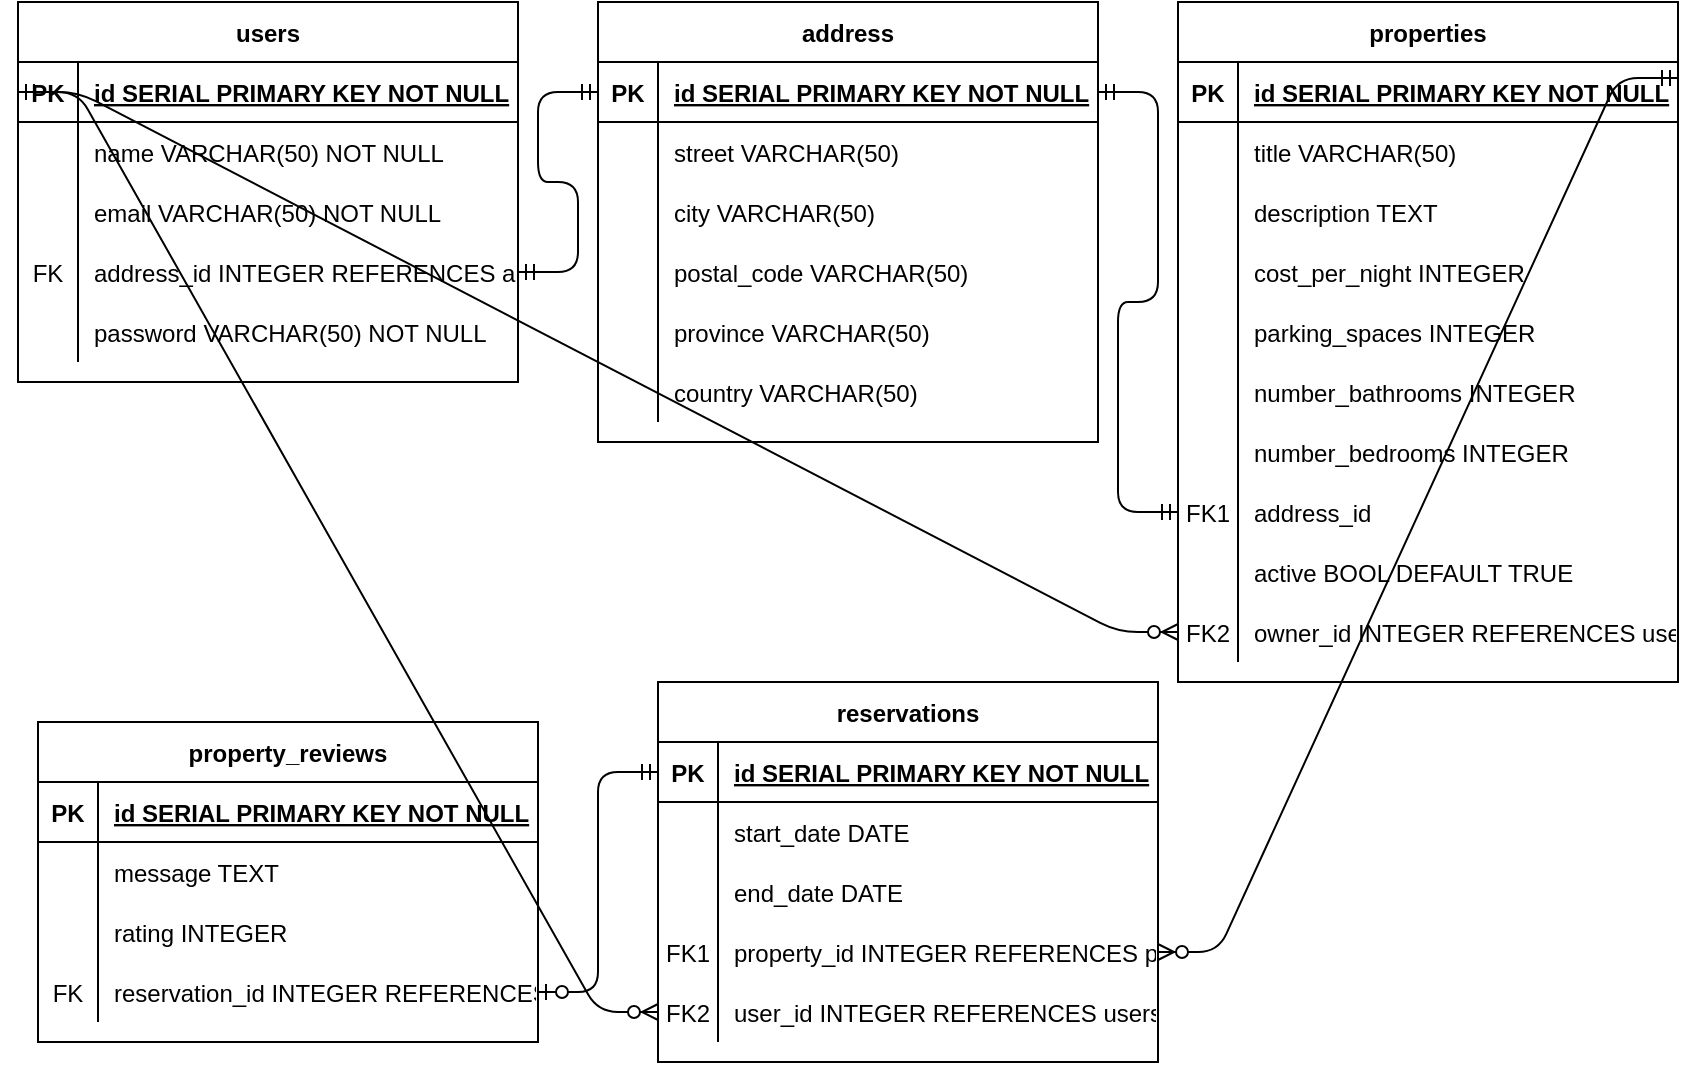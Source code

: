 <mxfile version="14.5.3" type="github">
  <diagram id="R2lEEEUBdFMjLlhIrx00" name="Page-1">
    <mxGraphModel dx="946" dy="543" grid="1" gridSize="10" guides="1" tooltips="1" connect="1" arrows="1" fold="1" page="1" pageScale="1" pageWidth="850" pageHeight="1100" math="0" shadow="0" extFonts="Permanent Marker^https://fonts.googleapis.com/css?family=Permanent+Marker">
      <root>
        <mxCell id="0" />
        <mxCell id="1" parent="0" />
        <mxCell id="C-vyLk0tnHw3VtMMgP7b-2" value="reservations" style="shape=table;startSize=30;container=1;collapsible=1;childLayout=tableLayout;fixedRows=1;rowLines=0;fontStyle=1;align=center;resizeLast=1;" parent="1" vertex="1">
          <mxGeometry x="330" y="370" width="250" height="190" as="geometry" />
        </mxCell>
        <mxCell id="C-vyLk0tnHw3VtMMgP7b-3" value="" style="shape=partialRectangle;collapsible=0;dropTarget=0;pointerEvents=0;fillColor=none;points=[[0,0.5],[1,0.5]];portConstraint=eastwest;top=0;left=0;right=0;bottom=1;" parent="C-vyLk0tnHw3VtMMgP7b-2" vertex="1">
          <mxGeometry y="30" width="250" height="30" as="geometry" />
        </mxCell>
        <mxCell id="C-vyLk0tnHw3VtMMgP7b-4" value="PK" style="shape=partialRectangle;overflow=hidden;connectable=0;fillColor=none;top=0;left=0;bottom=0;right=0;fontStyle=1;" parent="C-vyLk0tnHw3VtMMgP7b-3" vertex="1">
          <mxGeometry width="30" height="30" as="geometry" />
        </mxCell>
        <mxCell id="C-vyLk0tnHw3VtMMgP7b-5" value="id SERIAL PRIMARY KEY NOT NULL " style="shape=partialRectangle;overflow=hidden;connectable=0;fillColor=none;top=0;left=0;bottom=0;right=0;align=left;spacingLeft=6;fontStyle=5;" parent="C-vyLk0tnHw3VtMMgP7b-3" vertex="1">
          <mxGeometry x="30" width="220" height="30" as="geometry" />
        </mxCell>
        <mxCell id="C-vyLk0tnHw3VtMMgP7b-6" value="" style="shape=partialRectangle;collapsible=0;dropTarget=0;pointerEvents=0;fillColor=none;points=[[0,0.5],[1,0.5]];portConstraint=eastwest;top=0;left=0;right=0;bottom=0;" parent="C-vyLk0tnHw3VtMMgP7b-2" vertex="1">
          <mxGeometry y="60" width="250" height="30" as="geometry" />
        </mxCell>
        <mxCell id="C-vyLk0tnHw3VtMMgP7b-7" value="" style="shape=partialRectangle;overflow=hidden;connectable=0;fillColor=none;top=0;left=0;bottom=0;right=0;" parent="C-vyLk0tnHw3VtMMgP7b-6" vertex="1">
          <mxGeometry width="30" height="30" as="geometry" />
        </mxCell>
        <mxCell id="C-vyLk0tnHw3VtMMgP7b-8" value="start_date DATE" style="shape=partialRectangle;overflow=hidden;connectable=0;fillColor=none;top=0;left=0;bottom=0;right=0;align=left;spacingLeft=6;" parent="C-vyLk0tnHw3VtMMgP7b-6" vertex="1">
          <mxGeometry x="30" width="220" height="30" as="geometry" />
        </mxCell>
        <mxCell id="C-vyLk0tnHw3VtMMgP7b-9" value="" style="shape=partialRectangle;collapsible=0;dropTarget=0;pointerEvents=0;fillColor=none;points=[[0,0.5],[1,0.5]];portConstraint=eastwest;top=0;left=0;right=0;bottom=0;" parent="C-vyLk0tnHw3VtMMgP7b-2" vertex="1">
          <mxGeometry y="90" width="250" height="30" as="geometry" />
        </mxCell>
        <mxCell id="C-vyLk0tnHw3VtMMgP7b-10" value="" style="shape=partialRectangle;overflow=hidden;connectable=0;fillColor=none;top=0;left=0;bottom=0;right=0;" parent="C-vyLk0tnHw3VtMMgP7b-9" vertex="1">
          <mxGeometry width="30" height="30" as="geometry" />
        </mxCell>
        <mxCell id="C-vyLk0tnHw3VtMMgP7b-11" value="end_date DATE" style="shape=partialRectangle;overflow=hidden;connectable=0;fillColor=none;top=0;left=0;bottom=0;right=0;align=left;spacingLeft=6;" parent="C-vyLk0tnHw3VtMMgP7b-9" vertex="1">
          <mxGeometry x="30" width="220" height="30" as="geometry" />
        </mxCell>
        <mxCell id="F5t9OYKR3TCQubQEr5iL-60" value="" style="shape=partialRectangle;collapsible=0;dropTarget=0;pointerEvents=0;fillColor=none;points=[[0,0.5],[1,0.5]];portConstraint=eastwest;top=0;left=0;right=0;bottom=0;" vertex="1" parent="C-vyLk0tnHw3VtMMgP7b-2">
          <mxGeometry y="120" width="250" height="30" as="geometry" />
        </mxCell>
        <mxCell id="F5t9OYKR3TCQubQEr5iL-61" value="FK1" style="shape=partialRectangle;overflow=hidden;connectable=0;fillColor=none;top=0;left=0;bottom=0;right=0;" vertex="1" parent="F5t9OYKR3TCQubQEr5iL-60">
          <mxGeometry width="30" height="30" as="geometry" />
        </mxCell>
        <mxCell id="F5t9OYKR3TCQubQEr5iL-62" value="property_id INTEGER REFERENCES properties(id) ON DELETE CASCADE" style="shape=partialRectangle;overflow=hidden;connectable=0;fillColor=none;top=0;left=0;bottom=0;right=0;align=left;spacingLeft=6;" vertex="1" parent="F5t9OYKR3TCQubQEr5iL-60">
          <mxGeometry x="30" width="220" height="30" as="geometry" />
        </mxCell>
        <mxCell id="F5t9OYKR3TCQubQEr5iL-63" value="" style="shape=partialRectangle;collapsible=0;dropTarget=0;pointerEvents=0;fillColor=none;points=[[0,0.5],[1,0.5]];portConstraint=eastwest;top=0;left=0;right=0;bottom=0;" vertex="1" parent="C-vyLk0tnHw3VtMMgP7b-2">
          <mxGeometry y="150" width="250" height="30" as="geometry" />
        </mxCell>
        <mxCell id="F5t9OYKR3TCQubQEr5iL-64" value="FK2" style="shape=partialRectangle;overflow=hidden;connectable=0;fillColor=none;top=0;left=0;bottom=0;right=0;" vertex="1" parent="F5t9OYKR3TCQubQEr5iL-63">
          <mxGeometry width="30" height="30" as="geometry" />
        </mxCell>
        <mxCell id="F5t9OYKR3TCQubQEr5iL-65" value="user_id INTEGER REFERENCES users(id) ON DELETE CASCADE" style="shape=partialRectangle;overflow=hidden;connectable=0;fillColor=none;top=0;left=0;bottom=0;right=0;align=left;spacingLeft=6;" vertex="1" parent="F5t9OYKR3TCQubQEr5iL-63">
          <mxGeometry x="30" width="220" height="30" as="geometry" />
        </mxCell>
        <mxCell id="C-vyLk0tnHw3VtMMgP7b-13" value="properties" style="shape=table;startSize=30;container=1;collapsible=1;childLayout=tableLayout;fixedRows=1;rowLines=0;fontStyle=1;align=center;resizeLast=1;" parent="1" vertex="1">
          <mxGeometry x="590" y="30" width="250" height="340" as="geometry" />
        </mxCell>
        <mxCell id="C-vyLk0tnHw3VtMMgP7b-14" value="" style="shape=partialRectangle;collapsible=0;dropTarget=0;pointerEvents=0;fillColor=none;points=[[0,0.5],[1,0.5]];portConstraint=eastwest;top=0;left=0;right=0;bottom=1;" parent="C-vyLk0tnHw3VtMMgP7b-13" vertex="1">
          <mxGeometry y="30" width="250" height="30" as="geometry" />
        </mxCell>
        <mxCell id="C-vyLk0tnHw3VtMMgP7b-15" value="PK" style="shape=partialRectangle;overflow=hidden;connectable=0;fillColor=none;top=0;left=0;bottom=0;right=0;fontStyle=1;" parent="C-vyLk0tnHw3VtMMgP7b-14" vertex="1">
          <mxGeometry width="30" height="30" as="geometry" />
        </mxCell>
        <mxCell id="C-vyLk0tnHw3VtMMgP7b-16" value="id SERIAL PRIMARY KEY NOT NULL " style="shape=partialRectangle;overflow=hidden;connectable=0;fillColor=none;top=0;left=0;bottom=0;right=0;align=left;spacingLeft=6;fontStyle=5;" parent="C-vyLk0tnHw3VtMMgP7b-14" vertex="1">
          <mxGeometry x="30" width="220" height="30" as="geometry" />
        </mxCell>
        <mxCell id="C-vyLk0tnHw3VtMMgP7b-17" value="" style="shape=partialRectangle;collapsible=0;dropTarget=0;pointerEvents=0;fillColor=none;points=[[0,0.5],[1,0.5]];portConstraint=eastwest;top=0;left=0;right=0;bottom=0;" parent="C-vyLk0tnHw3VtMMgP7b-13" vertex="1">
          <mxGeometry y="60" width="250" height="30" as="geometry" />
        </mxCell>
        <mxCell id="C-vyLk0tnHw3VtMMgP7b-18" value="" style="shape=partialRectangle;overflow=hidden;connectable=0;fillColor=none;top=0;left=0;bottom=0;right=0;" parent="C-vyLk0tnHw3VtMMgP7b-17" vertex="1">
          <mxGeometry width="30" height="30" as="geometry" />
        </mxCell>
        <mxCell id="C-vyLk0tnHw3VtMMgP7b-19" value="title VARCHAR(50)" style="shape=partialRectangle;overflow=hidden;connectable=0;fillColor=none;top=0;left=0;bottom=0;right=0;align=left;spacingLeft=6;" parent="C-vyLk0tnHw3VtMMgP7b-17" vertex="1">
          <mxGeometry x="30" width="220" height="30" as="geometry" />
        </mxCell>
        <mxCell id="C-vyLk0tnHw3VtMMgP7b-20" value="" style="shape=partialRectangle;collapsible=0;dropTarget=0;pointerEvents=0;fillColor=none;points=[[0,0.5],[1,0.5]];portConstraint=eastwest;top=0;left=0;right=0;bottom=0;" parent="C-vyLk0tnHw3VtMMgP7b-13" vertex="1">
          <mxGeometry y="90" width="250" height="30" as="geometry" />
        </mxCell>
        <mxCell id="C-vyLk0tnHw3VtMMgP7b-21" value="" style="shape=partialRectangle;overflow=hidden;connectable=0;fillColor=none;top=0;left=0;bottom=0;right=0;" parent="C-vyLk0tnHw3VtMMgP7b-20" vertex="1">
          <mxGeometry width="30" height="30" as="geometry" />
        </mxCell>
        <mxCell id="C-vyLk0tnHw3VtMMgP7b-22" value="description TEXT" style="shape=partialRectangle;overflow=hidden;connectable=0;fillColor=none;top=0;left=0;bottom=0;right=0;align=left;spacingLeft=6;" parent="C-vyLk0tnHw3VtMMgP7b-20" vertex="1">
          <mxGeometry x="30" width="220" height="30" as="geometry" />
        </mxCell>
        <mxCell id="F5t9OYKR3TCQubQEr5iL-39" value="" style="shape=partialRectangle;collapsible=0;dropTarget=0;pointerEvents=0;fillColor=none;points=[[0,0.5],[1,0.5]];portConstraint=eastwest;top=0;left=0;right=0;bottom=0;" vertex="1" parent="C-vyLk0tnHw3VtMMgP7b-13">
          <mxGeometry y="120" width="250" height="30" as="geometry" />
        </mxCell>
        <mxCell id="F5t9OYKR3TCQubQEr5iL-40" value="" style="shape=partialRectangle;overflow=hidden;connectable=0;fillColor=none;top=0;left=0;bottom=0;right=0;" vertex="1" parent="F5t9OYKR3TCQubQEr5iL-39">
          <mxGeometry width="30" height="30" as="geometry" />
        </mxCell>
        <mxCell id="F5t9OYKR3TCQubQEr5iL-41" value="cost_per_night INTEGER" style="shape=partialRectangle;overflow=hidden;connectable=0;fillColor=none;top=0;left=0;bottom=0;right=0;align=left;spacingLeft=6;" vertex="1" parent="F5t9OYKR3TCQubQEr5iL-39">
          <mxGeometry x="30" width="220" height="30" as="geometry" />
        </mxCell>
        <mxCell id="F5t9OYKR3TCQubQEr5iL-42" value="" style="shape=partialRectangle;collapsible=0;dropTarget=0;pointerEvents=0;fillColor=none;points=[[0,0.5],[1,0.5]];portConstraint=eastwest;top=0;left=0;right=0;bottom=0;" vertex="1" parent="C-vyLk0tnHw3VtMMgP7b-13">
          <mxGeometry y="150" width="250" height="30" as="geometry" />
        </mxCell>
        <mxCell id="F5t9OYKR3TCQubQEr5iL-43" value="" style="shape=partialRectangle;overflow=hidden;connectable=0;fillColor=none;top=0;left=0;bottom=0;right=0;" vertex="1" parent="F5t9OYKR3TCQubQEr5iL-42">
          <mxGeometry width="30" height="30" as="geometry" />
        </mxCell>
        <mxCell id="F5t9OYKR3TCQubQEr5iL-44" value="parking_spaces INTEGER" style="shape=partialRectangle;overflow=hidden;connectable=0;fillColor=none;top=0;left=0;bottom=0;right=0;align=left;spacingLeft=6;" vertex="1" parent="F5t9OYKR3TCQubQEr5iL-42">
          <mxGeometry x="30" width="220" height="30" as="geometry" />
        </mxCell>
        <mxCell id="F5t9OYKR3TCQubQEr5iL-45" value="" style="shape=partialRectangle;collapsible=0;dropTarget=0;pointerEvents=0;fillColor=none;points=[[0,0.5],[1,0.5]];portConstraint=eastwest;top=0;left=0;right=0;bottom=0;" vertex="1" parent="C-vyLk0tnHw3VtMMgP7b-13">
          <mxGeometry y="180" width="250" height="30" as="geometry" />
        </mxCell>
        <mxCell id="F5t9OYKR3TCQubQEr5iL-46" value="" style="shape=partialRectangle;overflow=hidden;connectable=0;fillColor=none;top=0;left=0;bottom=0;right=0;" vertex="1" parent="F5t9OYKR3TCQubQEr5iL-45">
          <mxGeometry width="30" height="30" as="geometry" />
        </mxCell>
        <mxCell id="F5t9OYKR3TCQubQEr5iL-47" value="number_bathrooms INTEGER" style="shape=partialRectangle;overflow=hidden;connectable=0;fillColor=none;top=0;left=0;bottom=0;right=0;align=left;spacingLeft=6;" vertex="1" parent="F5t9OYKR3TCQubQEr5iL-45">
          <mxGeometry x="30" width="220" height="30" as="geometry" />
        </mxCell>
        <mxCell id="F5t9OYKR3TCQubQEr5iL-48" value="" style="shape=partialRectangle;collapsible=0;dropTarget=0;pointerEvents=0;fillColor=none;points=[[0,0.5],[1,0.5]];portConstraint=eastwest;top=0;left=0;right=0;bottom=0;" vertex="1" parent="C-vyLk0tnHw3VtMMgP7b-13">
          <mxGeometry y="210" width="250" height="30" as="geometry" />
        </mxCell>
        <mxCell id="F5t9OYKR3TCQubQEr5iL-49" value="" style="shape=partialRectangle;overflow=hidden;connectable=0;fillColor=none;top=0;left=0;bottom=0;right=0;" vertex="1" parent="F5t9OYKR3TCQubQEr5iL-48">
          <mxGeometry width="30" height="30" as="geometry" />
        </mxCell>
        <mxCell id="F5t9OYKR3TCQubQEr5iL-50" value="number_bedrooms INTEGER" style="shape=partialRectangle;overflow=hidden;connectable=0;fillColor=none;top=0;left=0;bottom=0;right=0;align=left;spacingLeft=6;" vertex="1" parent="F5t9OYKR3TCQubQEr5iL-48">
          <mxGeometry x="30" width="220" height="30" as="geometry" />
        </mxCell>
        <mxCell id="F5t9OYKR3TCQubQEr5iL-51" value="" style="shape=partialRectangle;collapsible=0;dropTarget=0;pointerEvents=0;fillColor=none;points=[[0,0.5],[1,0.5]];portConstraint=eastwest;top=0;left=0;right=0;bottom=0;" vertex="1" parent="C-vyLk0tnHw3VtMMgP7b-13">
          <mxGeometry y="240" width="250" height="30" as="geometry" />
        </mxCell>
        <mxCell id="F5t9OYKR3TCQubQEr5iL-52" value="FK1" style="shape=partialRectangle;overflow=hidden;connectable=0;fillColor=none;top=0;left=0;bottom=0;right=0;" vertex="1" parent="F5t9OYKR3TCQubQEr5iL-51">
          <mxGeometry width="30" height="30" as="geometry" />
        </mxCell>
        <mxCell id="F5t9OYKR3TCQubQEr5iL-53" value="address_id" style="shape=partialRectangle;overflow=hidden;connectable=0;fillColor=none;top=0;left=0;bottom=0;right=0;align=left;spacingLeft=6;" vertex="1" parent="F5t9OYKR3TCQubQEr5iL-51">
          <mxGeometry x="30" width="220" height="30" as="geometry" />
        </mxCell>
        <mxCell id="F5t9OYKR3TCQubQEr5iL-54" value="" style="shape=partialRectangle;collapsible=0;dropTarget=0;pointerEvents=0;fillColor=none;points=[[0,0.5],[1,0.5]];portConstraint=eastwest;top=0;left=0;right=0;bottom=0;" vertex="1" parent="C-vyLk0tnHw3VtMMgP7b-13">
          <mxGeometry y="270" width="250" height="30" as="geometry" />
        </mxCell>
        <mxCell id="F5t9OYKR3TCQubQEr5iL-55" value="" style="shape=partialRectangle;overflow=hidden;connectable=0;fillColor=none;top=0;left=0;bottom=0;right=0;" vertex="1" parent="F5t9OYKR3TCQubQEr5iL-54">
          <mxGeometry width="30" height="30" as="geometry" />
        </mxCell>
        <mxCell id="F5t9OYKR3TCQubQEr5iL-56" value="active BOOL DEFAULT TRUE" style="shape=partialRectangle;overflow=hidden;connectable=0;fillColor=none;top=0;left=0;bottom=0;right=0;align=left;spacingLeft=6;" vertex="1" parent="F5t9OYKR3TCQubQEr5iL-54">
          <mxGeometry x="30" width="220" height="30" as="geometry" />
        </mxCell>
        <mxCell id="F5t9OYKR3TCQubQEr5iL-57" value="" style="shape=partialRectangle;collapsible=0;dropTarget=0;pointerEvents=0;fillColor=none;points=[[0,0.5],[1,0.5]];portConstraint=eastwest;top=0;left=0;right=0;bottom=0;" vertex="1" parent="C-vyLk0tnHw3VtMMgP7b-13">
          <mxGeometry y="300" width="250" height="30" as="geometry" />
        </mxCell>
        <mxCell id="F5t9OYKR3TCQubQEr5iL-58" value="FK2" style="shape=partialRectangle;overflow=hidden;connectable=0;fillColor=none;top=0;left=0;bottom=0;right=0;" vertex="1" parent="F5t9OYKR3TCQubQEr5iL-57">
          <mxGeometry width="30" height="30" as="geometry" />
        </mxCell>
        <mxCell id="F5t9OYKR3TCQubQEr5iL-59" value="owner_id INTEGER REFERENCES users(id) ON DELETE CASCADE" style="shape=partialRectangle;overflow=hidden;connectable=0;fillColor=none;top=0;left=0;bottom=0;right=0;align=left;spacingLeft=6;" vertex="1" parent="F5t9OYKR3TCQubQEr5iL-57">
          <mxGeometry x="30" width="220" height="30" as="geometry" />
        </mxCell>
        <mxCell id="C-vyLk0tnHw3VtMMgP7b-23" value="users" style="shape=table;startSize=30;container=1;collapsible=1;childLayout=tableLayout;fixedRows=1;rowLines=0;fontStyle=1;align=center;resizeLast=1;" parent="1" vertex="1">
          <mxGeometry x="10" y="30" width="250" height="190" as="geometry" />
        </mxCell>
        <mxCell id="C-vyLk0tnHw3VtMMgP7b-24" value="" style="shape=partialRectangle;collapsible=0;dropTarget=0;pointerEvents=0;fillColor=none;points=[[0,0.5],[1,0.5]];portConstraint=eastwest;top=0;left=0;right=0;bottom=1;" parent="C-vyLk0tnHw3VtMMgP7b-23" vertex="1">
          <mxGeometry y="30" width="250" height="30" as="geometry" />
        </mxCell>
        <mxCell id="C-vyLk0tnHw3VtMMgP7b-25" value="PK" style="shape=partialRectangle;overflow=hidden;connectable=0;fillColor=none;top=0;left=0;bottom=0;right=0;fontStyle=1;" parent="C-vyLk0tnHw3VtMMgP7b-24" vertex="1">
          <mxGeometry width="30" height="30" as="geometry" />
        </mxCell>
        <mxCell id="C-vyLk0tnHw3VtMMgP7b-26" value="id SERIAL PRIMARY KEY NOT NULL " style="shape=partialRectangle;overflow=hidden;connectable=0;fillColor=none;top=0;left=0;bottom=0;right=0;align=left;spacingLeft=6;fontStyle=5;" parent="C-vyLk0tnHw3VtMMgP7b-24" vertex="1">
          <mxGeometry x="30" width="220" height="30" as="geometry" />
        </mxCell>
        <mxCell id="C-vyLk0tnHw3VtMMgP7b-27" value="" style="shape=partialRectangle;collapsible=0;dropTarget=0;pointerEvents=0;fillColor=none;points=[[0,0.5],[1,0.5]];portConstraint=eastwest;top=0;left=0;right=0;bottom=0;" parent="C-vyLk0tnHw3VtMMgP7b-23" vertex="1">
          <mxGeometry y="60" width="250" height="30" as="geometry" />
        </mxCell>
        <mxCell id="C-vyLk0tnHw3VtMMgP7b-28" value="" style="shape=partialRectangle;overflow=hidden;connectable=0;fillColor=none;top=0;left=0;bottom=0;right=0;" parent="C-vyLk0tnHw3VtMMgP7b-27" vertex="1">
          <mxGeometry width="30" height="30" as="geometry" />
        </mxCell>
        <mxCell id="C-vyLk0tnHw3VtMMgP7b-29" value="name VARCHAR(50) NOT NULL" style="shape=partialRectangle;overflow=hidden;connectable=0;fillColor=none;top=0;left=0;bottom=0;right=0;align=left;spacingLeft=6;" parent="C-vyLk0tnHw3VtMMgP7b-27" vertex="1">
          <mxGeometry x="30" width="220" height="30" as="geometry" />
        </mxCell>
        <mxCell id="F5t9OYKR3TCQubQEr5iL-8" value="" style="shape=partialRectangle;collapsible=0;dropTarget=0;pointerEvents=0;fillColor=none;points=[[0,0.5],[1,0.5]];portConstraint=eastwest;top=0;left=0;right=0;bottom=0;" vertex="1" parent="C-vyLk0tnHw3VtMMgP7b-23">
          <mxGeometry y="90" width="250" height="30" as="geometry" />
        </mxCell>
        <mxCell id="F5t9OYKR3TCQubQEr5iL-9" value="" style="shape=partialRectangle;overflow=hidden;connectable=0;fillColor=none;top=0;left=0;bottom=0;right=0;" vertex="1" parent="F5t9OYKR3TCQubQEr5iL-8">
          <mxGeometry width="30" height="30" as="geometry" />
        </mxCell>
        <mxCell id="F5t9OYKR3TCQubQEr5iL-10" value="email VARCHAR(50) NOT NULL" style="shape=partialRectangle;overflow=hidden;connectable=0;fillColor=none;top=0;left=0;bottom=0;right=0;align=left;spacingLeft=6;" vertex="1" parent="F5t9OYKR3TCQubQEr5iL-8">
          <mxGeometry x="30" width="220" height="30" as="geometry" />
        </mxCell>
        <mxCell id="F5t9OYKR3TCQubQEr5iL-11" value="" style="shape=partialRectangle;collapsible=0;dropTarget=0;pointerEvents=0;fillColor=none;points=[[0,0.5],[1,0.5]];portConstraint=eastwest;top=0;left=0;right=0;bottom=0;" vertex="1" parent="C-vyLk0tnHw3VtMMgP7b-23">
          <mxGeometry y="120" width="250" height="30" as="geometry" />
        </mxCell>
        <mxCell id="F5t9OYKR3TCQubQEr5iL-12" value="FK" style="shape=partialRectangle;overflow=hidden;connectable=0;fillColor=none;top=0;left=0;bottom=0;right=0;" vertex="1" parent="F5t9OYKR3TCQubQEr5iL-11">
          <mxGeometry width="30" height="30" as="geometry" />
        </mxCell>
        <mxCell id="F5t9OYKR3TCQubQEr5iL-13" value="address_id INTEGER REFERENCES address(id) ON DELETE CASCADE" style="shape=partialRectangle;overflow=hidden;connectable=0;fillColor=none;top=0;left=0;bottom=0;right=0;align=left;spacingLeft=6;" vertex="1" parent="F5t9OYKR3TCQubQEr5iL-11">
          <mxGeometry x="30" width="220" height="30" as="geometry" />
        </mxCell>
        <mxCell id="F5t9OYKR3TCQubQEr5iL-14" value="" style="shape=partialRectangle;collapsible=0;dropTarget=0;pointerEvents=0;fillColor=none;points=[[0,0.5],[1,0.5]];portConstraint=eastwest;top=0;left=0;right=0;bottom=0;" vertex="1" parent="C-vyLk0tnHw3VtMMgP7b-23">
          <mxGeometry y="150" width="250" height="30" as="geometry" />
        </mxCell>
        <mxCell id="F5t9OYKR3TCQubQEr5iL-15" value="" style="shape=partialRectangle;overflow=hidden;connectable=0;fillColor=none;top=0;left=0;bottom=0;right=0;" vertex="1" parent="F5t9OYKR3TCQubQEr5iL-14">
          <mxGeometry width="30" height="30" as="geometry" />
        </mxCell>
        <mxCell id="F5t9OYKR3TCQubQEr5iL-16" value="password VARCHAR(50) NOT NULL" style="shape=partialRectangle;overflow=hidden;connectable=0;fillColor=none;top=0;left=0;bottom=0;right=0;align=left;spacingLeft=6;" vertex="1" parent="F5t9OYKR3TCQubQEr5iL-14">
          <mxGeometry x="30" width="220" height="30" as="geometry" />
        </mxCell>
        <mxCell id="F5t9OYKR3TCQubQEr5iL-1" value="property_reviews" style="shape=table;startSize=30;container=1;collapsible=1;childLayout=tableLayout;fixedRows=1;rowLines=0;fontStyle=1;align=center;resizeLast=1;" vertex="1" parent="1">
          <mxGeometry x="20" y="390" width="250" height="160" as="geometry" />
        </mxCell>
        <mxCell id="F5t9OYKR3TCQubQEr5iL-2" value="" style="shape=partialRectangle;collapsible=0;dropTarget=0;pointerEvents=0;fillColor=none;points=[[0,0.5],[1,0.5]];portConstraint=eastwest;top=0;left=0;right=0;bottom=1;" vertex="1" parent="F5t9OYKR3TCQubQEr5iL-1">
          <mxGeometry y="30" width="250" height="30" as="geometry" />
        </mxCell>
        <mxCell id="F5t9OYKR3TCQubQEr5iL-3" value="PK" style="shape=partialRectangle;overflow=hidden;connectable=0;fillColor=none;top=0;left=0;bottom=0;right=0;fontStyle=1;" vertex="1" parent="F5t9OYKR3TCQubQEr5iL-2">
          <mxGeometry width="30" height="30" as="geometry" />
        </mxCell>
        <mxCell id="F5t9OYKR3TCQubQEr5iL-4" value="id SERIAL PRIMARY KEY NOT NULL " style="shape=partialRectangle;overflow=hidden;connectable=0;fillColor=none;top=0;left=0;bottom=0;right=0;align=left;spacingLeft=6;fontStyle=5;" vertex="1" parent="F5t9OYKR3TCQubQEr5iL-2">
          <mxGeometry x="30" width="220" height="30" as="geometry" />
        </mxCell>
        <mxCell id="F5t9OYKR3TCQubQEr5iL-5" value="" style="shape=partialRectangle;collapsible=0;dropTarget=0;pointerEvents=0;fillColor=none;points=[[0,0.5],[1,0.5]];portConstraint=eastwest;top=0;left=0;right=0;bottom=0;" vertex="1" parent="F5t9OYKR3TCQubQEr5iL-1">
          <mxGeometry y="60" width="250" height="30" as="geometry" />
        </mxCell>
        <mxCell id="F5t9OYKR3TCQubQEr5iL-6" value="" style="shape=partialRectangle;overflow=hidden;connectable=0;fillColor=none;top=0;left=0;bottom=0;right=0;" vertex="1" parent="F5t9OYKR3TCQubQEr5iL-5">
          <mxGeometry width="30" height="30" as="geometry" />
        </mxCell>
        <mxCell id="F5t9OYKR3TCQubQEr5iL-7" value="message TEXT" style="shape=partialRectangle;overflow=hidden;connectable=0;fillColor=none;top=0;left=0;bottom=0;right=0;align=left;spacingLeft=6;" vertex="1" parent="F5t9OYKR3TCQubQEr5iL-5">
          <mxGeometry x="30" width="220" height="30" as="geometry" />
        </mxCell>
        <mxCell id="F5t9OYKR3TCQubQEr5iL-66" value="" style="shape=partialRectangle;collapsible=0;dropTarget=0;pointerEvents=0;fillColor=none;points=[[0,0.5],[1,0.5]];portConstraint=eastwest;top=0;left=0;right=0;bottom=0;" vertex="1" parent="F5t9OYKR3TCQubQEr5iL-1">
          <mxGeometry y="90" width="250" height="30" as="geometry" />
        </mxCell>
        <mxCell id="F5t9OYKR3TCQubQEr5iL-67" value="" style="shape=partialRectangle;overflow=hidden;connectable=0;fillColor=none;top=0;left=0;bottom=0;right=0;" vertex="1" parent="F5t9OYKR3TCQubQEr5iL-66">
          <mxGeometry width="30" height="30" as="geometry" />
        </mxCell>
        <mxCell id="F5t9OYKR3TCQubQEr5iL-68" value="rating INTEGER" style="shape=partialRectangle;overflow=hidden;connectable=0;fillColor=none;top=0;left=0;bottom=0;right=0;align=left;spacingLeft=6;" vertex="1" parent="F5t9OYKR3TCQubQEr5iL-66">
          <mxGeometry x="30" width="220" height="30" as="geometry" />
        </mxCell>
        <mxCell id="F5t9OYKR3TCQubQEr5iL-69" value="" style="shape=partialRectangle;collapsible=0;dropTarget=0;pointerEvents=0;fillColor=none;points=[[0,0.5],[1,0.5]];portConstraint=eastwest;top=0;left=0;right=0;bottom=0;" vertex="1" parent="F5t9OYKR3TCQubQEr5iL-1">
          <mxGeometry y="120" width="250" height="30" as="geometry" />
        </mxCell>
        <mxCell id="F5t9OYKR3TCQubQEr5iL-70" value="FK" style="shape=partialRectangle;overflow=hidden;connectable=0;fillColor=none;top=0;left=0;bottom=0;right=0;" vertex="1" parent="F5t9OYKR3TCQubQEr5iL-69">
          <mxGeometry width="30" height="30" as="geometry" />
        </mxCell>
        <mxCell id="F5t9OYKR3TCQubQEr5iL-71" value="reservation_id INTEGER REFERENCES reservations(id) ON DELETE CASCADE" style="shape=partialRectangle;overflow=hidden;connectable=0;fillColor=none;top=0;left=0;bottom=0;right=0;align=left;spacingLeft=6;" vertex="1" parent="F5t9OYKR3TCQubQEr5iL-69">
          <mxGeometry x="30" width="220" height="30" as="geometry" />
        </mxCell>
        <mxCell id="F5t9OYKR3TCQubQEr5iL-20" value="address" style="shape=table;startSize=30;container=1;collapsible=1;childLayout=tableLayout;fixedRows=1;rowLines=0;fontStyle=1;align=center;resizeLast=1;" vertex="1" parent="1">
          <mxGeometry x="300" y="30" width="250" height="220" as="geometry" />
        </mxCell>
        <mxCell id="F5t9OYKR3TCQubQEr5iL-21" value="" style="shape=partialRectangle;collapsible=0;dropTarget=0;pointerEvents=0;fillColor=none;points=[[0,0.5],[1,0.5]];portConstraint=eastwest;top=0;left=0;right=0;bottom=1;" vertex="1" parent="F5t9OYKR3TCQubQEr5iL-20">
          <mxGeometry y="30" width="250" height="30" as="geometry" />
        </mxCell>
        <mxCell id="F5t9OYKR3TCQubQEr5iL-22" value="PK" style="shape=partialRectangle;overflow=hidden;connectable=0;fillColor=none;top=0;left=0;bottom=0;right=0;fontStyle=1;" vertex="1" parent="F5t9OYKR3TCQubQEr5iL-21">
          <mxGeometry width="30" height="30" as="geometry" />
        </mxCell>
        <mxCell id="F5t9OYKR3TCQubQEr5iL-23" value="id SERIAL PRIMARY KEY NOT NULL " style="shape=partialRectangle;overflow=hidden;connectable=0;fillColor=none;top=0;left=0;bottom=0;right=0;align=left;spacingLeft=6;fontStyle=5;" vertex="1" parent="F5t9OYKR3TCQubQEr5iL-21">
          <mxGeometry x="30" width="220" height="30" as="geometry" />
        </mxCell>
        <mxCell id="F5t9OYKR3TCQubQEr5iL-24" value="" style="shape=partialRectangle;collapsible=0;dropTarget=0;pointerEvents=0;fillColor=none;points=[[0,0.5],[1,0.5]];portConstraint=eastwest;top=0;left=0;right=0;bottom=0;" vertex="1" parent="F5t9OYKR3TCQubQEr5iL-20">
          <mxGeometry y="60" width="250" height="30" as="geometry" />
        </mxCell>
        <mxCell id="F5t9OYKR3TCQubQEr5iL-25" value="" style="shape=partialRectangle;overflow=hidden;connectable=0;fillColor=none;top=0;left=0;bottom=0;right=0;" vertex="1" parent="F5t9OYKR3TCQubQEr5iL-24">
          <mxGeometry width="30" height="30" as="geometry" />
        </mxCell>
        <mxCell id="F5t9OYKR3TCQubQEr5iL-26" value="street VARCHAR(50)" style="shape=partialRectangle;overflow=hidden;connectable=0;fillColor=none;top=0;left=0;bottom=0;right=0;align=left;spacingLeft=6;" vertex="1" parent="F5t9OYKR3TCQubQEr5iL-24">
          <mxGeometry x="30" width="220" height="30" as="geometry" />
        </mxCell>
        <mxCell id="F5t9OYKR3TCQubQEr5iL-27" value="" style="shape=partialRectangle;collapsible=0;dropTarget=0;pointerEvents=0;fillColor=none;points=[[0,0.5],[1,0.5]];portConstraint=eastwest;top=0;left=0;right=0;bottom=0;" vertex="1" parent="F5t9OYKR3TCQubQEr5iL-20">
          <mxGeometry y="90" width="250" height="30" as="geometry" />
        </mxCell>
        <mxCell id="F5t9OYKR3TCQubQEr5iL-28" value="" style="shape=partialRectangle;overflow=hidden;connectable=0;fillColor=none;top=0;left=0;bottom=0;right=0;" vertex="1" parent="F5t9OYKR3TCQubQEr5iL-27">
          <mxGeometry width="30" height="30" as="geometry" />
        </mxCell>
        <mxCell id="F5t9OYKR3TCQubQEr5iL-29" value="city VARCHAR(50)" style="shape=partialRectangle;overflow=hidden;connectable=0;fillColor=none;top=0;left=0;bottom=0;right=0;align=left;spacingLeft=6;" vertex="1" parent="F5t9OYKR3TCQubQEr5iL-27">
          <mxGeometry x="30" width="220" height="30" as="geometry" />
        </mxCell>
        <mxCell id="F5t9OYKR3TCQubQEr5iL-30" value="" style="shape=partialRectangle;collapsible=0;dropTarget=0;pointerEvents=0;fillColor=none;points=[[0,0.5],[1,0.5]];portConstraint=eastwest;top=0;left=0;right=0;bottom=0;" vertex="1" parent="F5t9OYKR3TCQubQEr5iL-20">
          <mxGeometry y="120" width="250" height="30" as="geometry" />
        </mxCell>
        <mxCell id="F5t9OYKR3TCQubQEr5iL-31" value="" style="shape=partialRectangle;overflow=hidden;connectable=0;fillColor=none;top=0;left=0;bottom=0;right=0;" vertex="1" parent="F5t9OYKR3TCQubQEr5iL-30">
          <mxGeometry width="30" height="30" as="geometry" />
        </mxCell>
        <mxCell id="F5t9OYKR3TCQubQEr5iL-32" value="postal_code VARCHAR(50)" style="shape=partialRectangle;overflow=hidden;connectable=0;fillColor=none;top=0;left=0;bottom=0;right=0;align=left;spacingLeft=6;" vertex="1" parent="F5t9OYKR3TCQubQEr5iL-30">
          <mxGeometry x="30" width="220" height="30" as="geometry" />
        </mxCell>
        <mxCell id="F5t9OYKR3TCQubQEr5iL-33" value="" style="shape=partialRectangle;collapsible=0;dropTarget=0;pointerEvents=0;fillColor=none;points=[[0,0.5],[1,0.5]];portConstraint=eastwest;top=0;left=0;right=0;bottom=0;" vertex="1" parent="F5t9OYKR3TCQubQEr5iL-20">
          <mxGeometry y="150" width="250" height="30" as="geometry" />
        </mxCell>
        <mxCell id="F5t9OYKR3TCQubQEr5iL-34" value="" style="shape=partialRectangle;overflow=hidden;connectable=0;fillColor=none;top=0;left=0;bottom=0;right=0;" vertex="1" parent="F5t9OYKR3TCQubQEr5iL-33">
          <mxGeometry width="30" height="30" as="geometry" />
        </mxCell>
        <mxCell id="F5t9OYKR3TCQubQEr5iL-35" value="province VARCHAR(50)" style="shape=partialRectangle;overflow=hidden;connectable=0;fillColor=none;top=0;left=0;bottom=0;right=0;align=left;spacingLeft=6;" vertex="1" parent="F5t9OYKR3TCQubQEr5iL-33">
          <mxGeometry x="30" width="220" height="30" as="geometry" />
        </mxCell>
        <mxCell id="F5t9OYKR3TCQubQEr5iL-36" value="" style="shape=partialRectangle;collapsible=0;dropTarget=0;pointerEvents=0;fillColor=none;points=[[0,0.5],[1,0.5]];portConstraint=eastwest;top=0;left=0;right=0;bottom=0;" vertex="1" parent="F5t9OYKR3TCQubQEr5iL-20">
          <mxGeometry y="180" width="250" height="30" as="geometry" />
        </mxCell>
        <mxCell id="F5t9OYKR3TCQubQEr5iL-37" value="" style="shape=partialRectangle;overflow=hidden;connectable=0;fillColor=none;top=0;left=0;bottom=0;right=0;" vertex="1" parent="F5t9OYKR3TCQubQEr5iL-36">
          <mxGeometry width="30" height="30" as="geometry" />
        </mxCell>
        <mxCell id="F5t9OYKR3TCQubQEr5iL-38" value="country VARCHAR(50)" style="shape=partialRectangle;overflow=hidden;connectable=0;fillColor=none;top=0;left=0;bottom=0;right=0;align=left;spacingLeft=6;" vertex="1" parent="F5t9OYKR3TCQubQEr5iL-36">
          <mxGeometry x="30" width="220" height="30" as="geometry" />
        </mxCell>
        <mxCell id="F5t9OYKR3TCQubQEr5iL-73" value="" style="edgeStyle=entityRelationEdgeStyle;fontSize=12;html=1;endArrow=ERmandOne;startArrow=ERmandOne;exitX=1;exitY=0.5;exitDx=0;exitDy=0;" edge="1" parent="1" source="F5t9OYKR3TCQubQEr5iL-11" target="F5t9OYKR3TCQubQEr5iL-21">
          <mxGeometry width="100" height="100" relative="1" as="geometry">
            <mxPoint x="410" y="300" as="sourcePoint" />
            <mxPoint x="510" y="200" as="targetPoint" />
          </mxGeometry>
        </mxCell>
        <mxCell id="F5t9OYKR3TCQubQEr5iL-74" value="" style="edgeStyle=entityRelationEdgeStyle;fontSize=12;html=1;endArrow=ERmandOne;startArrow=ERmandOne;exitX=1;exitY=0.5;exitDx=0;exitDy=0;entryX=0;entryY=0.5;entryDx=0;entryDy=0;" edge="1" parent="1" source="F5t9OYKR3TCQubQEr5iL-21" target="F5t9OYKR3TCQubQEr5iL-51">
          <mxGeometry width="100" height="100" relative="1" as="geometry">
            <mxPoint x="410" y="300" as="sourcePoint" />
            <mxPoint x="510" y="200" as="targetPoint" />
          </mxGeometry>
        </mxCell>
        <mxCell id="F5t9OYKR3TCQubQEr5iL-75" value="" style="edgeStyle=entityRelationEdgeStyle;fontSize=12;html=1;endArrow=ERzeroToMany;startArrow=ERmandOne;exitX=0;exitY=0.5;exitDx=0;exitDy=0;entryX=0;entryY=0.5;entryDx=0;entryDy=0;" edge="1" parent="1" source="C-vyLk0tnHw3VtMMgP7b-24" target="F5t9OYKR3TCQubQEr5iL-57">
          <mxGeometry width="100" height="100" relative="1" as="geometry">
            <mxPoint x="270" y="130" as="sourcePoint" />
            <mxPoint x="510" y="250" as="targetPoint" />
          </mxGeometry>
        </mxCell>
        <mxCell id="F5t9OYKR3TCQubQEr5iL-76" value="" style="edgeStyle=entityRelationEdgeStyle;fontSize=12;html=1;endArrow=ERzeroToMany;startArrow=ERmandOne;entryX=0;entryY=0.5;entryDx=0;entryDy=0;exitX=0;exitY=0.5;exitDx=0;exitDy=0;" edge="1" parent="1" source="C-vyLk0tnHw3VtMMgP7b-24" target="F5t9OYKR3TCQubQEr5iL-63">
          <mxGeometry width="100" height="100" relative="1" as="geometry">
            <mxPoint x="410" y="350" as="sourcePoint" />
            <mxPoint x="510" y="250" as="targetPoint" />
          </mxGeometry>
        </mxCell>
        <mxCell id="F5t9OYKR3TCQubQEr5iL-78" value="" style="edgeStyle=entityRelationEdgeStyle;fontSize=12;html=1;endArrow=ERzeroToOne;startArrow=ERmandOne;entryX=1;entryY=0.5;entryDx=0;entryDy=0;" edge="1" parent="1" source="C-vyLk0tnHw3VtMMgP7b-3" target="F5t9OYKR3TCQubQEr5iL-69">
          <mxGeometry width="100" height="100" relative="1" as="geometry">
            <mxPoint x="410" y="350" as="sourcePoint" />
            <mxPoint x="510" y="250" as="targetPoint" />
          </mxGeometry>
        </mxCell>
        <mxCell id="F5t9OYKR3TCQubQEr5iL-79" value="" style="edgeStyle=entityRelationEdgeStyle;fontSize=12;html=1;endArrow=ERzeroToMany;startArrow=ERmandOne;exitX=1;exitY=0.267;exitDx=0;exitDy=0;exitPerimeter=0;" edge="1" parent="1" source="C-vyLk0tnHw3VtMMgP7b-14" target="F5t9OYKR3TCQubQEr5iL-60">
          <mxGeometry width="100" height="100" relative="1" as="geometry">
            <mxPoint x="410" y="350" as="sourcePoint" />
            <mxPoint x="510" y="250" as="targetPoint" />
          </mxGeometry>
        </mxCell>
      </root>
    </mxGraphModel>
  </diagram>
</mxfile>
